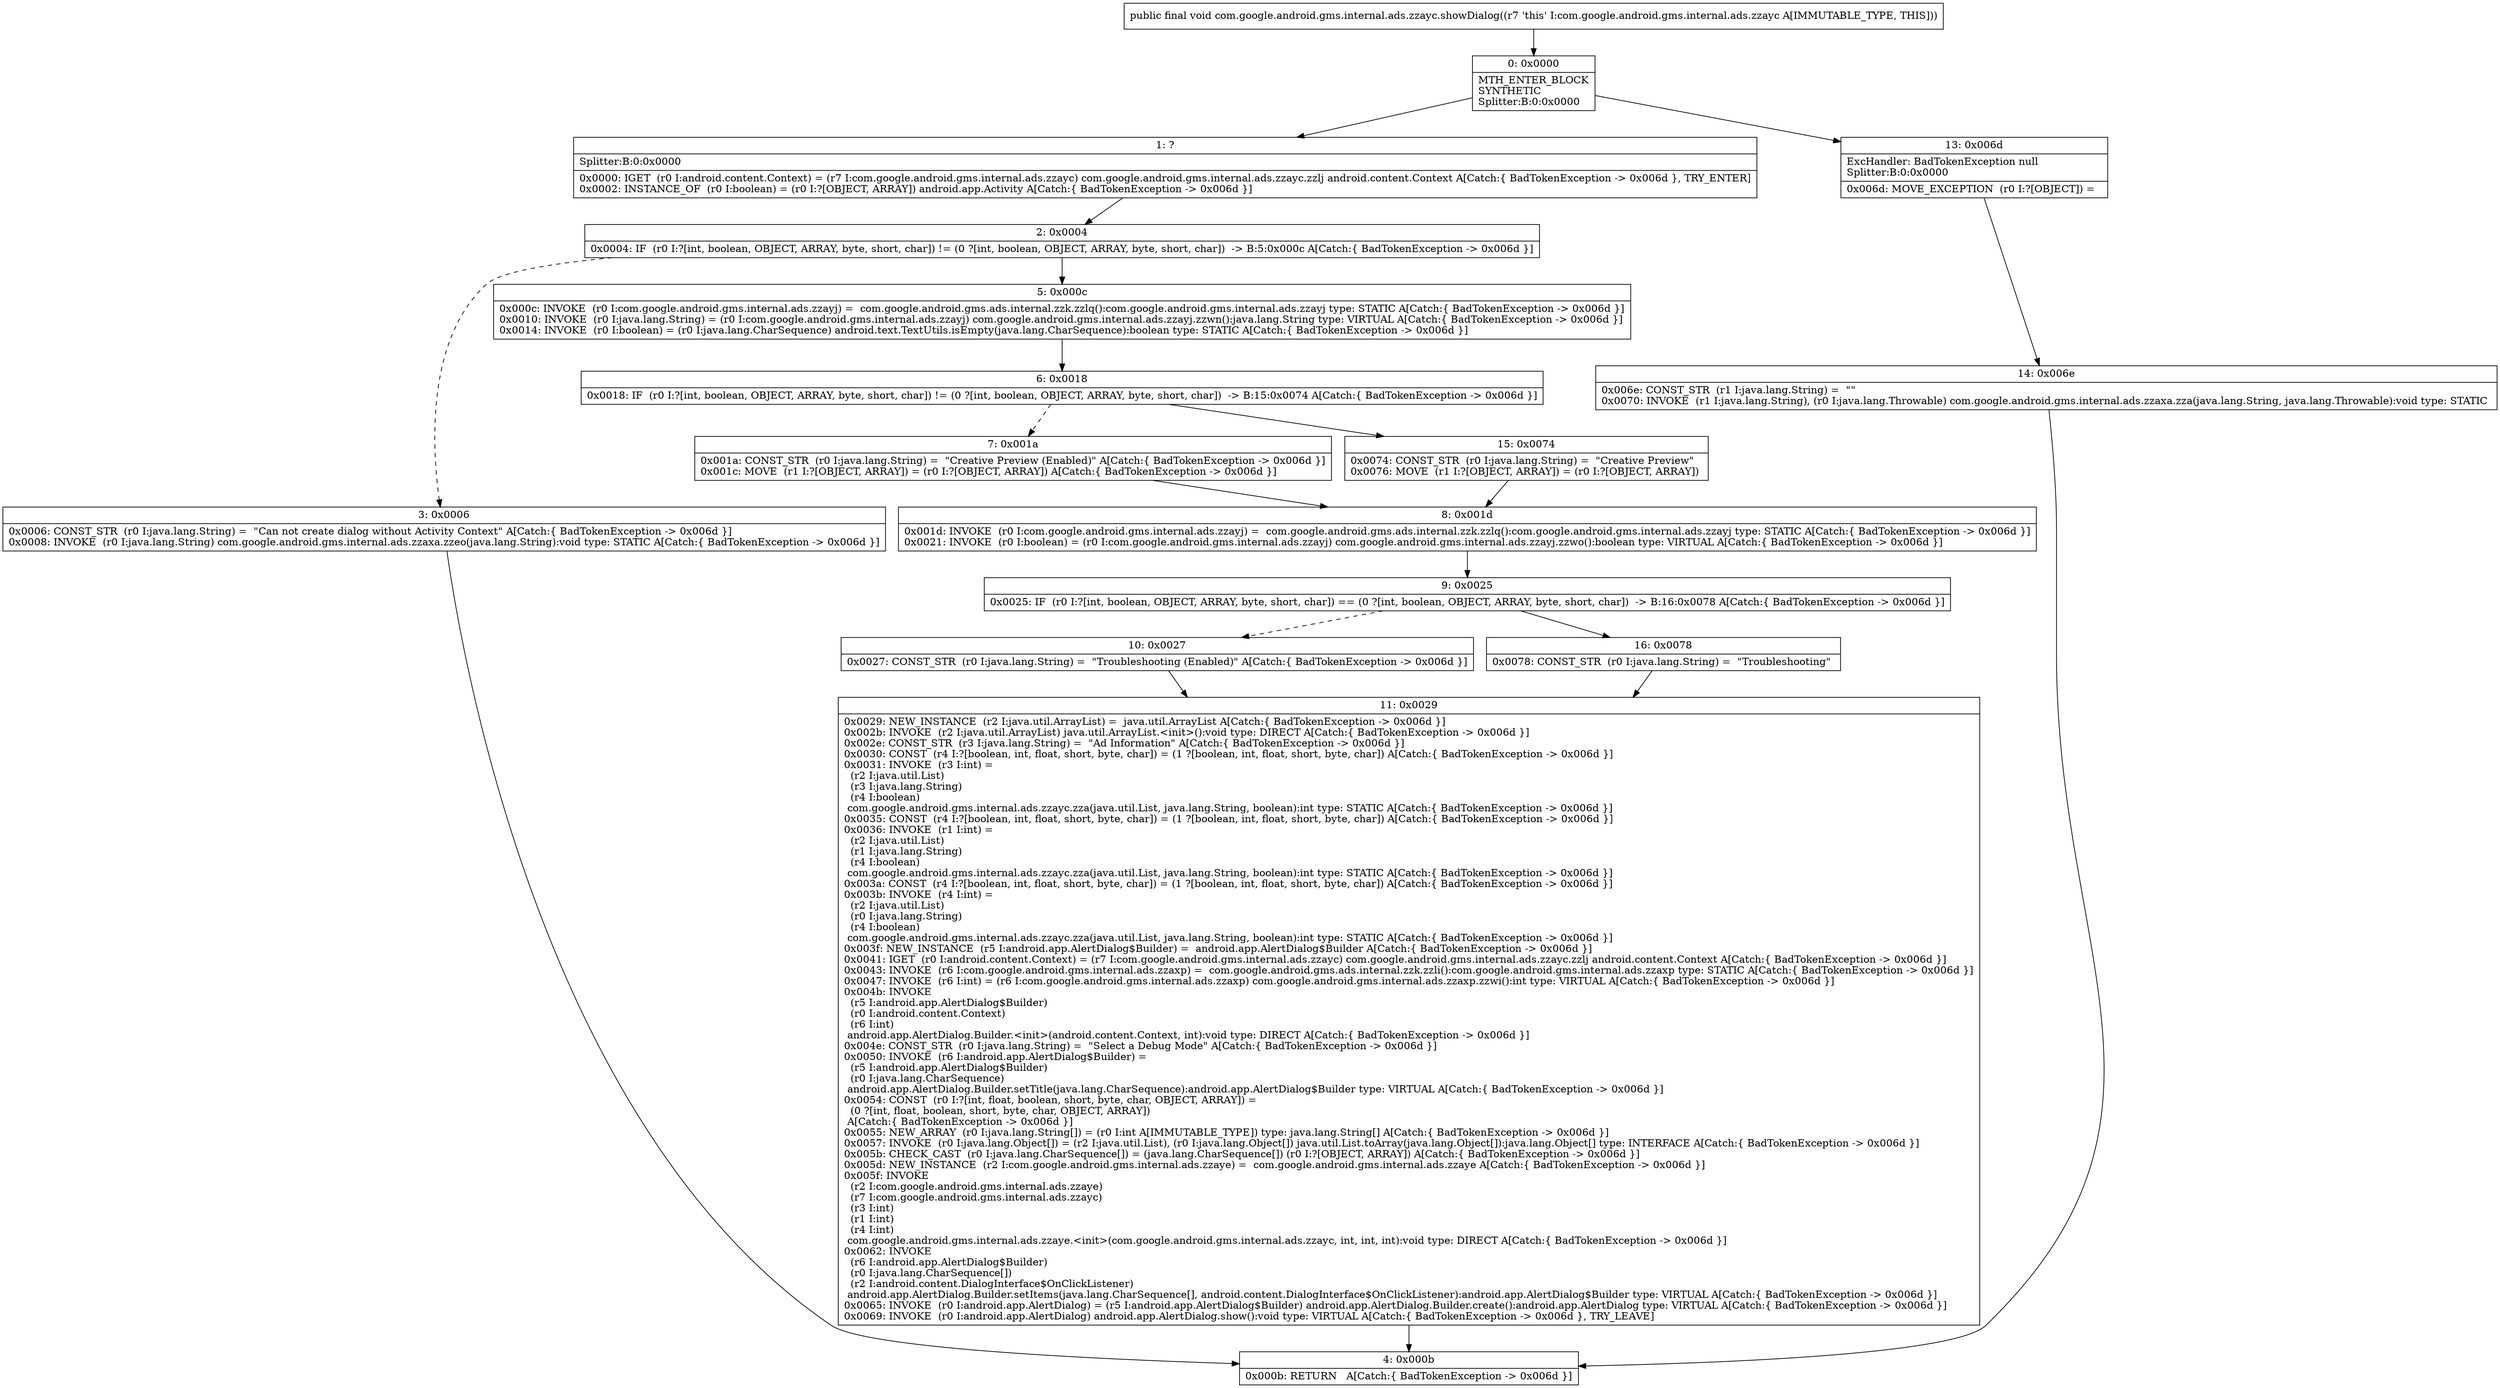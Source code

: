 digraph "CFG forcom.google.android.gms.internal.ads.zzayc.showDialog()V" {
Node_0 [shape=record,label="{0\:\ 0x0000|MTH_ENTER_BLOCK\lSYNTHETIC\lSplitter:B:0:0x0000\l}"];
Node_1 [shape=record,label="{1\:\ ?|Splitter:B:0:0x0000\l|0x0000: IGET  (r0 I:android.content.Context) = (r7 I:com.google.android.gms.internal.ads.zzayc) com.google.android.gms.internal.ads.zzayc.zzlj android.content.Context A[Catch:\{ BadTokenException \-\> 0x006d \}, TRY_ENTER]\l0x0002: INSTANCE_OF  (r0 I:boolean) = (r0 I:?[OBJECT, ARRAY]) android.app.Activity A[Catch:\{ BadTokenException \-\> 0x006d \}]\l}"];
Node_2 [shape=record,label="{2\:\ 0x0004|0x0004: IF  (r0 I:?[int, boolean, OBJECT, ARRAY, byte, short, char]) != (0 ?[int, boolean, OBJECT, ARRAY, byte, short, char])  \-\> B:5:0x000c A[Catch:\{ BadTokenException \-\> 0x006d \}]\l}"];
Node_3 [shape=record,label="{3\:\ 0x0006|0x0006: CONST_STR  (r0 I:java.lang.String) =  \"Can not create dialog without Activity Context\" A[Catch:\{ BadTokenException \-\> 0x006d \}]\l0x0008: INVOKE  (r0 I:java.lang.String) com.google.android.gms.internal.ads.zzaxa.zzeo(java.lang.String):void type: STATIC A[Catch:\{ BadTokenException \-\> 0x006d \}]\l}"];
Node_4 [shape=record,label="{4\:\ 0x000b|0x000b: RETURN   A[Catch:\{ BadTokenException \-\> 0x006d \}]\l}"];
Node_5 [shape=record,label="{5\:\ 0x000c|0x000c: INVOKE  (r0 I:com.google.android.gms.internal.ads.zzayj) =  com.google.android.gms.ads.internal.zzk.zzlq():com.google.android.gms.internal.ads.zzayj type: STATIC A[Catch:\{ BadTokenException \-\> 0x006d \}]\l0x0010: INVOKE  (r0 I:java.lang.String) = (r0 I:com.google.android.gms.internal.ads.zzayj) com.google.android.gms.internal.ads.zzayj.zzwn():java.lang.String type: VIRTUAL A[Catch:\{ BadTokenException \-\> 0x006d \}]\l0x0014: INVOKE  (r0 I:boolean) = (r0 I:java.lang.CharSequence) android.text.TextUtils.isEmpty(java.lang.CharSequence):boolean type: STATIC A[Catch:\{ BadTokenException \-\> 0x006d \}]\l}"];
Node_6 [shape=record,label="{6\:\ 0x0018|0x0018: IF  (r0 I:?[int, boolean, OBJECT, ARRAY, byte, short, char]) != (0 ?[int, boolean, OBJECT, ARRAY, byte, short, char])  \-\> B:15:0x0074 A[Catch:\{ BadTokenException \-\> 0x006d \}]\l}"];
Node_7 [shape=record,label="{7\:\ 0x001a|0x001a: CONST_STR  (r0 I:java.lang.String) =  \"Creative Preview (Enabled)\" A[Catch:\{ BadTokenException \-\> 0x006d \}]\l0x001c: MOVE  (r1 I:?[OBJECT, ARRAY]) = (r0 I:?[OBJECT, ARRAY]) A[Catch:\{ BadTokenException \-\> 0x006d \}]\l}"];
Node_8 [shape=record,label="{8\:\ 0x001d|0x001d: INVOKE  (r0 I:com.google.android.gms.internal.ads.zzayj) =  com.google.android.gms.ads.internal.zzk.zzlq():com.google.android.gms.internal.ads.zzayj type: STATIC A[Catch:\{ BadTokenException \-\> 0x006d \}]\l0x0021: INVOKE  (r0 I:boolean) = (r0 I:com.google.android.gms.internal.ads.zzayj) com.google.android.gms.internal.ads.zzayj.zzwo():boolean type: VIRTUAL A[Catch:\{ BadTokenException \-\> 0x006d \}]\l}"];
Node_9 [shape=record,label="{9\:\ 0x0025|0x0025: IF  (r0 I:?[int, boolean, OBJECT, ARRAY, byte, short, char]) == (0 ?[int, boolean, OBJECT, ARRAY, byte, short, char])  \-\> B:16:0x0078 A[Catch:\{ BadTokenException \-\> 0x006d \}]\l}"];
Node_10 [shape=record,label="{10\:\ 0x0027|0x0027: CONST_STR  (r0 I:java.lang.String) =  \"Troubleshooting (Enabled)\" A[Catch:\{ BadTokenException \-\> 0x006d \}]\l}"];
Node_11 [shape=record,label="{11\:\ 0x0029|0x0029: NEW_INSTANCE  (r2 I:java.util.ArrayList) =  java.util.ArrayList A[Catch:\{ BadTokenException \-\> 0x006d \}]\l0x002b: INVOKE  (r2 I:java.util.ArrayList) java.util.ArrayList.\<init\>():void type: DIRECT A[Catch:\{ BadTokenException \-\> 0x006d \}]\l0x002e: CONST_STR  (r3 I:java.lang.String) =  \"Ad Information\" A[Catch:\{ BadTokenException \-\> 0x006d \}]\l0x0030: CONST  (r4 I:?[boolean, int, float, short, byte, char]) = (1 ?[boolean, int, float, short, byte, char]) A[Catch:\{ BadTokenException \-\> 0x006d \}]\l0x0031: INVOKE  (r3 I:int) = \l  (r2 I:java.util.List)\l  (r3 I:java.lang.String)\l  (r4 I:boolean)\l com.google.android.gms.internal.ads.zzayc.zza(java.util.List, java.lang.String, boolean):int type: STATIC A[Catch:\{ BadTokenException \-\> 0x006d \}]\l0x0035: CONST  (r4 I:?[boolean, int, float, short, byte, char]) = (1 ?[boolean, int, float, short, byte, char]) A[Catch:\{ BadTokenException \-\> 0x006d \}]\l0x0036: INVOKE  (r1 I:int) = \l  (r2 I:java.util.List)\l  (r1 I:java.lang.String)\l  (r4 I:boolean)\l com.google.android.gms.internal.ads.zzayc.zza(java.util.List, java.lang.String, boolean):int type: STATIC A[Catch:\{ BadTokenException \-\> 0x006d \}]\l0x003a: CONST  (r4 I:?[boolean, int, float, short, byte, char]) = (1 ?[boolean, int, float, short, byte, char]) A[Catch:\{ BadTokenException \-\> 0x006d \}]\l0x003b: INVOKE  (r4 I:int) = \l  (r2 I:java.util.List)\l  (r0 I:java.lang.String)\l  (r4 I:boolean)\l com.google.android.gms.internal.ads.zzayc.zza(java.util.List, java.lang.String, boolean):int type: STATIC A[Catch:\{ BadTokenException \-\> 0x006d \}]\l0x003f: NEW_INSTANCE  (r5 I:android.app.AlertDialog$Builder) =  android.app.AlertDialog$Builder A[Catch:\{ BadTokenException \-\> 0x006d \}]\l0x0041: IGET  (r0 I:android.content.Context) = (r7 I:com.google.android.gms.internal.ads.zzayc) com.google.android.gms.internal.ads.zzayc.zzlj android.content.Context A[Catch:\{ BadTokenException \-\> 0x006d \}]\l0x0043: INVOKE  (r6 I:com.google.android.gms.internal.ads.zzaxp) =  com.google.android.gms.ads.internal.zzk.zzli():com.google.android.gms.internal.ads.zzaxp type: STATIC A[Catch:\{ BadTokenException \-\> 0x006d \}]\l0x0047: INVOKE  (r6 I:int) = (r6 I:com.google.android.gms.internal.ads.zzaxp) com.google.android.gms.internal.ads.zzaxp.zzwi():int type: VIRTUAL A[Catch:\{ BadTokenException \-\> 0x006d \}]\l0x004b: INVOKE  \l  (r5 I:android.app.AlertDialog$Builder)\l  (r0 I:android.content.Context)\l  (r6 I:int)\l android.app.AlertDialog.Builder.\<init\>(android.content.Context, int):void type: DIRECT A[Catch:\{ BadTokenException \-\> 0x006d \}]\l0x004e: CONST_STR  (r0 I:java.lang.String) =  \"Select a Debug Mode\" A[Catch:\{ BadTokenException \-\> 0x006d \}]\l0x0050: INVOKE  (r6 I:android.app.AlertDialog$Builder) = \l  (r5 I:android.app.AlertDialog$Builder)\l  (r0 I:java.lang.CharSequence)\l android.app.AlertDialog.Builder.setTitle(java.lang.CharSequence):android.app.AlertDialog$Builder type: VIRTUAL A[Catch:\{ BadTokenException \-\> 0x006d \}]\l0x0054: CONST  (r0 I:?[int, float, boolean, short, byte, char, OBJECT, ARRAY]) = \l  (0 ?[int, float, boolean, short, byte, char, OBJECT, ARRAY])\l A[Catch:\{ BadTokenException \-\> 0x006d \}]\l0x0055: NEW_ARRAY  (r0 I:java.lang.String[]) = (r0 I:int A[IMMUTABLE_TYPE]) type: java.lang.String[] A[Catch:\{ BadTokenException \-\> 0x006d \}]\l0x0057: INVOKE  (r0 I:java.lang.Object[]) = (r2 I:java.util.List), (r0 I:java.lang.Object[]) java.util.List.toArray(java.lang.Object[]):java.lang.Object[] type: INTERFACE A[Catch:\{ BadTokenException \-\> 0x006d \}]\l0x005b: CHECK_CAST  (r0 I:java.lang.CharSequence[]) = (java.lang.CharSequence[]) (r0 I:?[OBJECT, ARRAY]) A[Catch:\{ BadTokenException \-\> 0x006d \}]\l0x005d: NEW_INSTANCE  (r2 I:com.google.android.gms.internal.ads.zzaye) =  com.google.android.gms.internal.ads.zzaye A[Catch:\{ BadTokenException \-\> 0x006d \}]\l0x005f: INVOKE  \l  (r2 I:com.google.android.gms.internal.ads.zzaye)\l  (r7 I:com.google.android.gms.internal.ads.zzayc)\l  (r3 I:int)\l  (r1 I:int)\l  (r4 I:int)\l com.google.android.gms.internal.ads.zzaye.\<init\>(com.google.android.gms.internal.ads.zzayc, int, int, int):void type: DIRECT A[Catch:\{ BadTokenException \-\> 0x006d \}]\l0x0062: INVOKE  \l  (r6 I:android.app.AlertDialog$Builder)\l  (r0 I:java.lang.CharSequence[])\l  (r2 I:android.content.DialogInterface$OnClickListener)\l android.app.AlertDialog.Builder.setItems(java.lang.CharSequence[], android.content.DialogInterface$OnClickListener):android.app.AlertDialog$Builder type: VIRTUAL A[Catch:\{ BadTokenException \-\> 0x006d \}]\l0x0065: INVOKE  (r0 I:android.app.AlertDialog) = (r5 I:android.app.AlertDialog$Builder) android.app.AlertDialog.Builder.create():android.app.AlertDialog type: VIRTUAL A[Catch:\{ BadTokenException \-\> 0x006d \}]\l0x0069: INVOKE  (r0 I:android.app.AlertDialog) android.app.AlertDialog.show():void type: VIRTUAL A[Catch:\{ BadTokenException \-\> 0x006d \}, TRY_LEAVE]\l}"];
Node_13 [shape=record,label="{13\:\ 0x006d|ExcHandler: BadTokenException null\lSplitter:B:0:0x0000\l|0x006d: MOVE_EXCEPTION  (r0 I:?[OBJECT]) =  \l}"];
Node_14 [shape=record,label="{14\:\ 0x006e|0x006e: CONST_STR  (r1 I:java.lang.String) =  \"\" \l0x0070: INVOKE  (r1 I:java.lang.String), (r0 I:java.lang.Throwable) com.google.android.gms.internal.ads.zzaxa.zza(java.lang.String, java.lang.Throwable):void type: STATIC \l}"];
Node_15 [shape=record,label="{15\:\ 0x0074|0x0074: CONST_STR  (r0 I:java.lang.String) =  \"Creative Preview\" \l0x0076: MOVE  (r1 I:?[OBJECT, ARRAY]) = (r0 I:?[OBJECT, ARRAY]) \l}"];
Node_16 [shape=record,label="{16\:\ 0x0078|0x0078: CONST_STR  (r0 I:java.lang.String) =  \"Troubleshooting\" \l}"];
MethodNode[shape=record,label="{public final void com.google.android.gms.internal.ads.zzayc.showDialog((r7 'this' I:com.google.android.gms.internal.ads.zzayc A[IMMUTABLE_TYPE, THIS])) }"];
MethodNode -> Node_0;
Node_0 -> Node_1;
Node_0 -> Node_13;
Node_1 -> Node_2;
Node_2 -> Node_3[style=dashed];
Node_2 -> Node_5;
Node_3 -> Node_4;
Node_5 -> Node_6;
Node_6 -> Node_7[style=dashed];
Node_6 -> Node_15;
Node_7 -> Node_8;
Node_8 -> Node_9;
Node_9 -> Node_10[style=dashed];
Node_9 -> Node_16;
Node_10 -> Node_11;
Node_11 -> Node_4;
Node_13 -> Node_14;
Node_14 -> Node_4;
Node_15 -> Node_8;
Node_16 -> Node_11;
}

